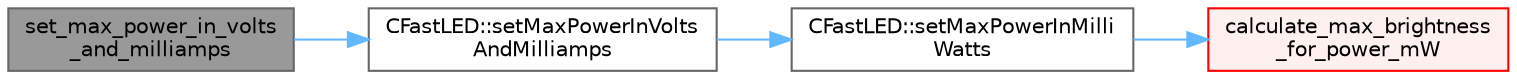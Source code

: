 digraph "set_max_power_in_volts_and_milliamps"
{
 // LATEX_PDF_SIZE
  bgcolor="transparent";
  edge [fontname=Helvetica,fontsize=10,labelfontname=Helvetica,labelfontsize=10];
  node [fontname=Helvetica,fontsize=10,shape=box,height=0.2,width=0.4];
  rankdir="LR";
  Node1 [id="Node000001",label="set_max_power_in_volts\l_and_milliamps",height=0.2,width=0.4,color="gray40", fillcolor="grey60", style="filled", fontcolor="black",tooltip="Set the maximum power used in milliamps for a given voltage."];
  Node1 -> Node2 [id="edge1_Node000001_Node000002",color="steelblue1",style="solid",tooltip=" "];
  Node2 [id="Node000002",label="CFastLED::setMaxPowerInVolts\lAndMilliamps",height=0.2,width=0.4,color="grey40", fillcolor="white", style="filled",URL="$dd/dbb/class_c_fast_l_e_d.html#a996375a3f4a7b8c096f87d8a93c2b196",tooltip="Set the maximum power to be used, given in volts and milliamps."];
  Node2 -> Node3 [id="edge2_Node000002_Node000003",color="steelblue1",style="solid",tooltip=" "];
  Node3 [id="Node000003",label="CFastLED::setMaxPowerInMilli\lWatts",height=0.2,width=0.4,color="grey40", fillcolor="white", style="filled",URL="$dd/dbb/class_c_fast_l_e_d.html#ab07d62cdec036af9ede70cbd06ece40f",tooltip="Set the maximum power to be used, given in milliwatts."];
  Node3 -> Node4 [id="edge3_Node000003_Node000004",color="steelblue1",style="solid",tooltip=" "];
  Node4 [id="Node000004",label="calculate_max_brightness\l_for_power_mW",height=0.2,width=0.4,color="red", fillcolor="#FFF0F0", style="filled",URL="$d3/d1d/group___power.html#gafff15ebb8adee6a6c76fd46eb980397c",tooltip="Determines the highest brightness level you can use and still stay under the specified power budget f..."];
}
